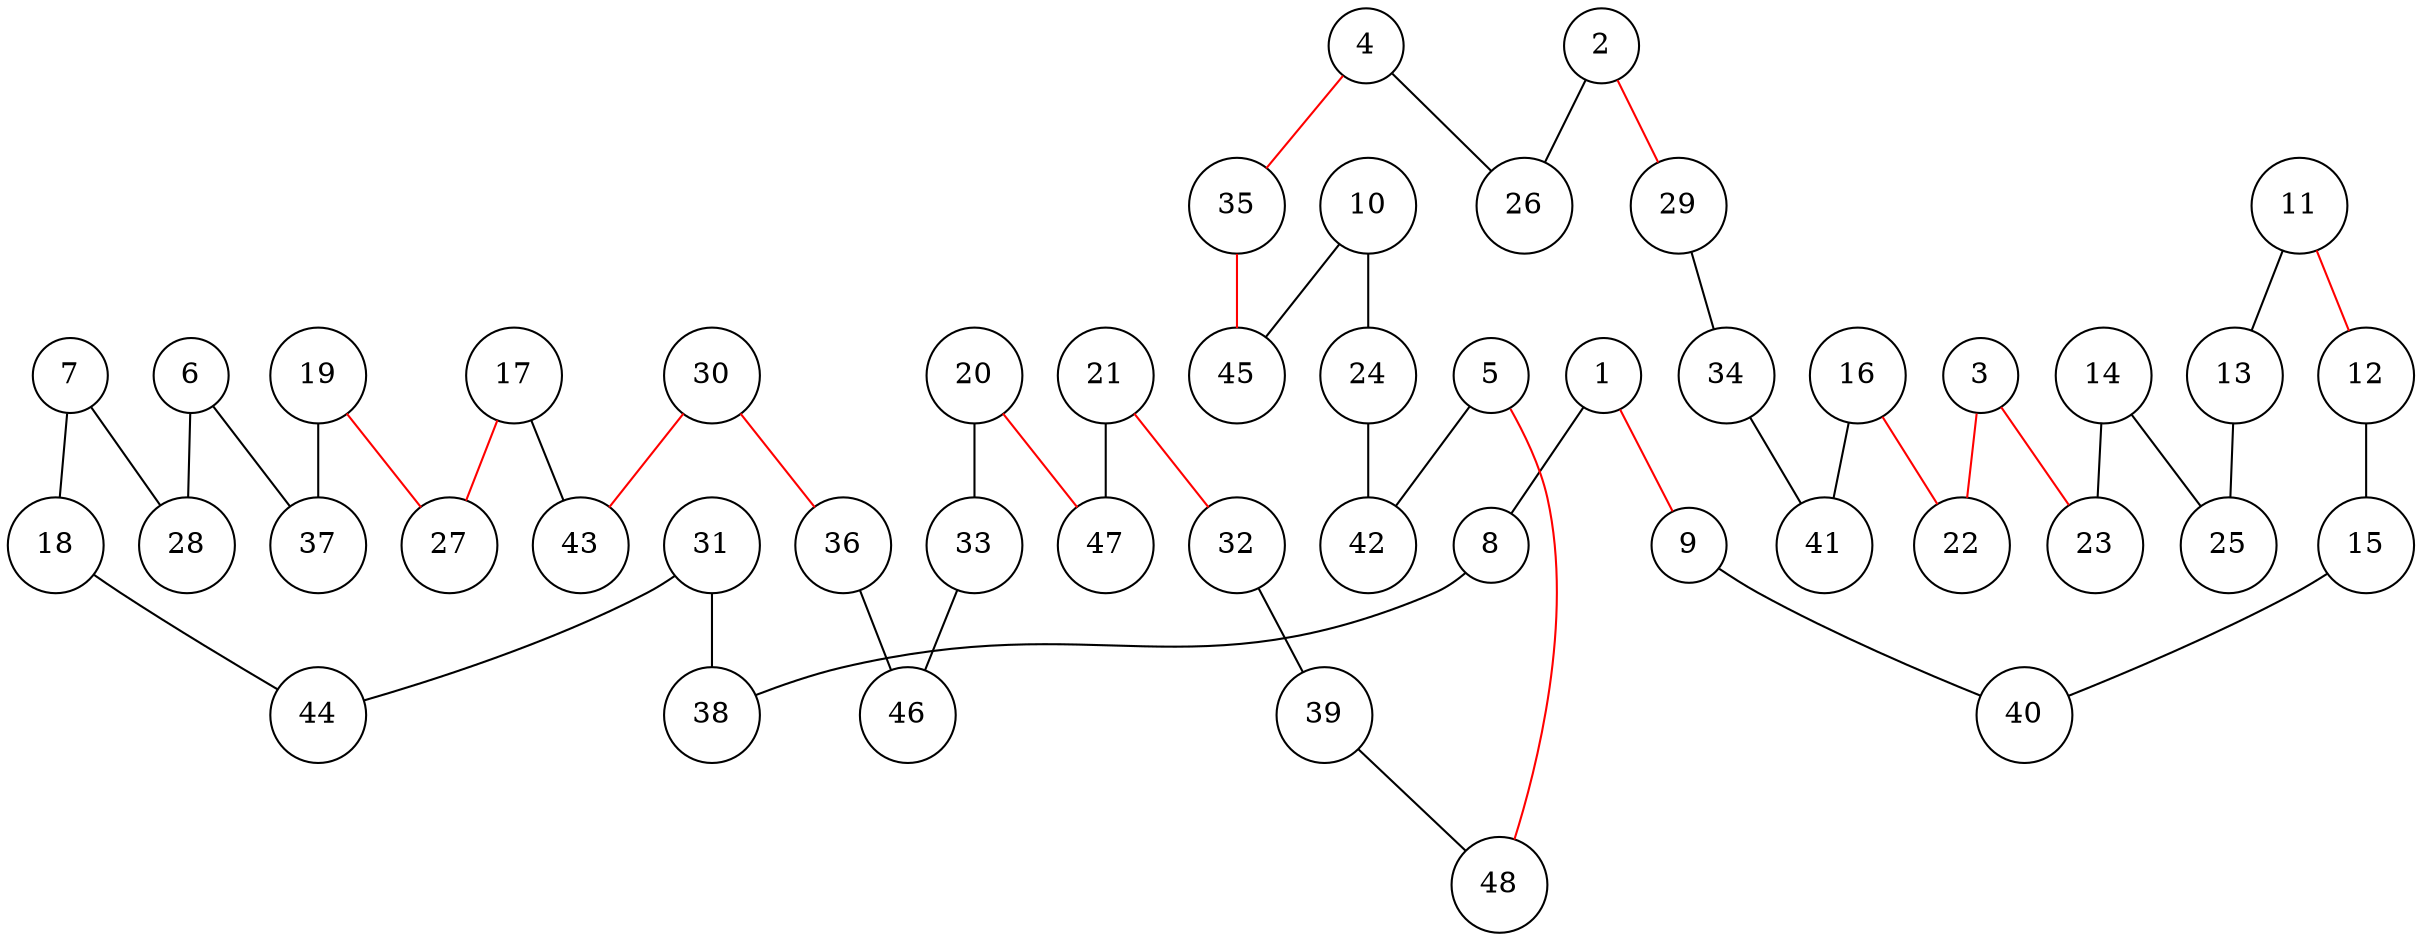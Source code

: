 graph att48 {
	node [shape=circle fillcolor=white]
	1 [ pos = "17.351198,3.743880!"]
	2 [ pos = "5.753672,0.025767!"]
	3 [ pos = "14.248905,3.669157!"]
	4 [ pos = "1.033239,2.166967!"]
	5 [ pos = "7.941252,4.236022!"]
	6 [ pos = "19.603195,11.486730!"]
	7 [ pos = "19.513012,9.574852!"]
	8 [ pos = "18.719402,3.267199!"]
	9 [ pos = "17.773770,4.856996!"]
	10 [ pos = "2.865241,5.279567!"]
	11 [ pos = "14.089152,6.714764!"]
	12 [ pos = "15.431590,7.402731!"]
	13 [ pos = "12.125741,6.889977!"]
	14 [ pos = "11.883535,5.243494!"]
	15 [ pos = "16.354032,6.913167!"]
	16 [ pos = "15.735635,1.723783!"]
	17 [ pos = "19.610925,13.357382!"]
	18 [ pos = "19.227003,9.250193!"]
	19 [ pos = "19.922700,12.169544!"]
	20 [ pos = "15.202267,9.175470!"]
	21 [ pos = "11.551147,8.680752!"]
	22 [ pos = "15.720175,2.860088!"]
	23 [ pos = "13.396032,5.622262!"]
	24 [ pos = "4.207678,7.237825!"]
	25 [ pos = "11.097655,5.982994!"]
	26 [ pos = "1.739242,2.592115!"]
	27 [ pos = "19.466632,12.416903!"]
	28 [ pos = "19.430559,10.257666!"]
	29 [ pos = "8.186035,1.947952!"]
	30 [ pos = "18.943571,11.610410!"]
	31 [ pos = "19.440866,7.217212!"]
	32 [ pos = "8.361247,8.515846!"]
	33 [ pos = "16.557588,8.175728!"]
	34 [ pos = "11.873229,3.086833!"]
	35 [ pos = "0.059263,5.709869!"]
	36 [ pos = "18.675599,9.737181!"]
	37 [ pos = "20.000000,11.839732!"]
	38 [ pos = "19.046637,5.782015!"]
	39 [ pos = "8.977068,7.289358!"]
	40 [ pos = "16.158207,5.501159!"]
	41 [ pos = "12.844628,0.360732!"]
	42 [ pos = "4.936872,4.042772!"]
	43 [ pos = "18.758052,12.623035!"]
	44 [ pos = "19.348106,8.345787!"]
	45 [ pos = "0.025767,6.895130!"]
	46 [ pos = "17.539294,7.711930!"]
	47 [ pos = "13.359959,8.394744!"]
	48 [ pos = "7.789230,5.003865!"]

	1 -- 8 [color = black]
	1 -- 9 [color = red]
	2 -- 26 [color = black]
	2 -- 29 [color = red]
	3 -- 22 [color = red]
	3 -- 23 [color = red]
	4 -- 26 [color = black]
	4 -- 35 [color = red]
	5 -- 42 [color = black]
	5 -- 48 [color = red]
	6 -- 28 [color = black]
	6 -- 37 [color = black]
	7 -- 18 [color = black]
	7 -- 28 [color = black]
	8 -- 38 [color = black]
	9 -- 40 [color = black]
	10 -- 24 [color = black]
	10 -- 45 [color = black]
	11 -- 12 [color = red]
	11 -- 13 [color = black]
	12 -- 15 [color = black]
	13 -- 25 [color = black]
	14 -- 23 [color = black]
	14 -- 25 [color = black]
	15 -- 40 [color = black]
	16 -- 22 [color = red]
	16 -- 41 [color = black]
	17 -- 27 [color = red]
	17 -- 43 [color = black]
	18 -- 44 [color = black]
	19 -- 27 [color = red]
	19 -- 37 [color = black]
	20 -- 33 [color = black]
	20 -- 47 [color = red]
	21 -- 32 [color = red]
	21 -- 47 [color = black]
	24 -- 42 [color = black]
	29 -- 34 [color = black]
	30 -- 36 [color = red]
	30 -- 43 [color = red]
	31 -- 38 [color = black]
	31 -- 44 [color = black]
	32 -- 39 [color = black]
	33 -- 46 [color = black]
	34 -- 41 [color = black]
	35 -- 45 [color = red]
	36 -- 46 [color = black]
	39 -- 48 [color = black]
}